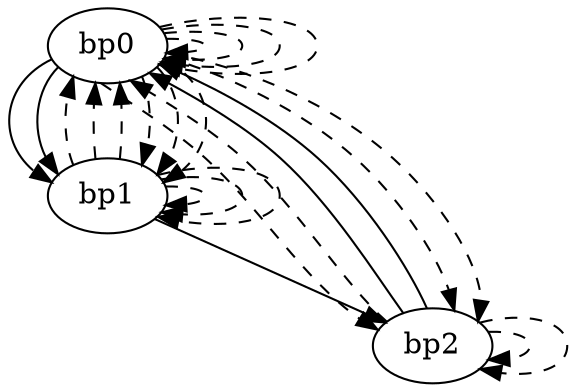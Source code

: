 digraph G {
    n0 [label="bp0"]
    n1 [label="bp1"]
    n2 [label="bp2"]

    n0 -> n1 [label=""]
    n0 -> n1 [label=""]
    n1 -> n0 [style=dashed, label=""]
    n0 -> n0 [style=dashed, label=""]
    n1 -> n0 [style=dashed, label=""]
    n0 -> n0 [style=dashed, label=""]
    n0 -> n0 [style=dashed, label=""]
    n0 -> n0 [style=dashed, label=""]
    n1 -> n0 [style=dashed, label=""]
    n2 -> n0 [style=dashed, label=""]
    n1 -> n2 [label=""]
    n0 -> n1 [style=dashed, label=""]
    n1 -> n1 [style=dashed, label=""]
    n0 -> n1 [style=dashed, label=""]
    n1 -> n1 [style=dashed, label=""]
    n1 -> n1 [style=dashed, label=""]
    n0 -> n1 [style=dashed, label=""]
    n2 -> n0 [label=""]
    n2 -> n0 [label=""]
    n0 -> n2 [style=dashed, label=""]
    n2 -> n2 [style=dashed, label=""]
    n0 -> n2 [style=dashed, label=""]
    n0 -> n2 [style=dashed, label=""]
    n2 -> n2 [style=dashed, label=""]
}